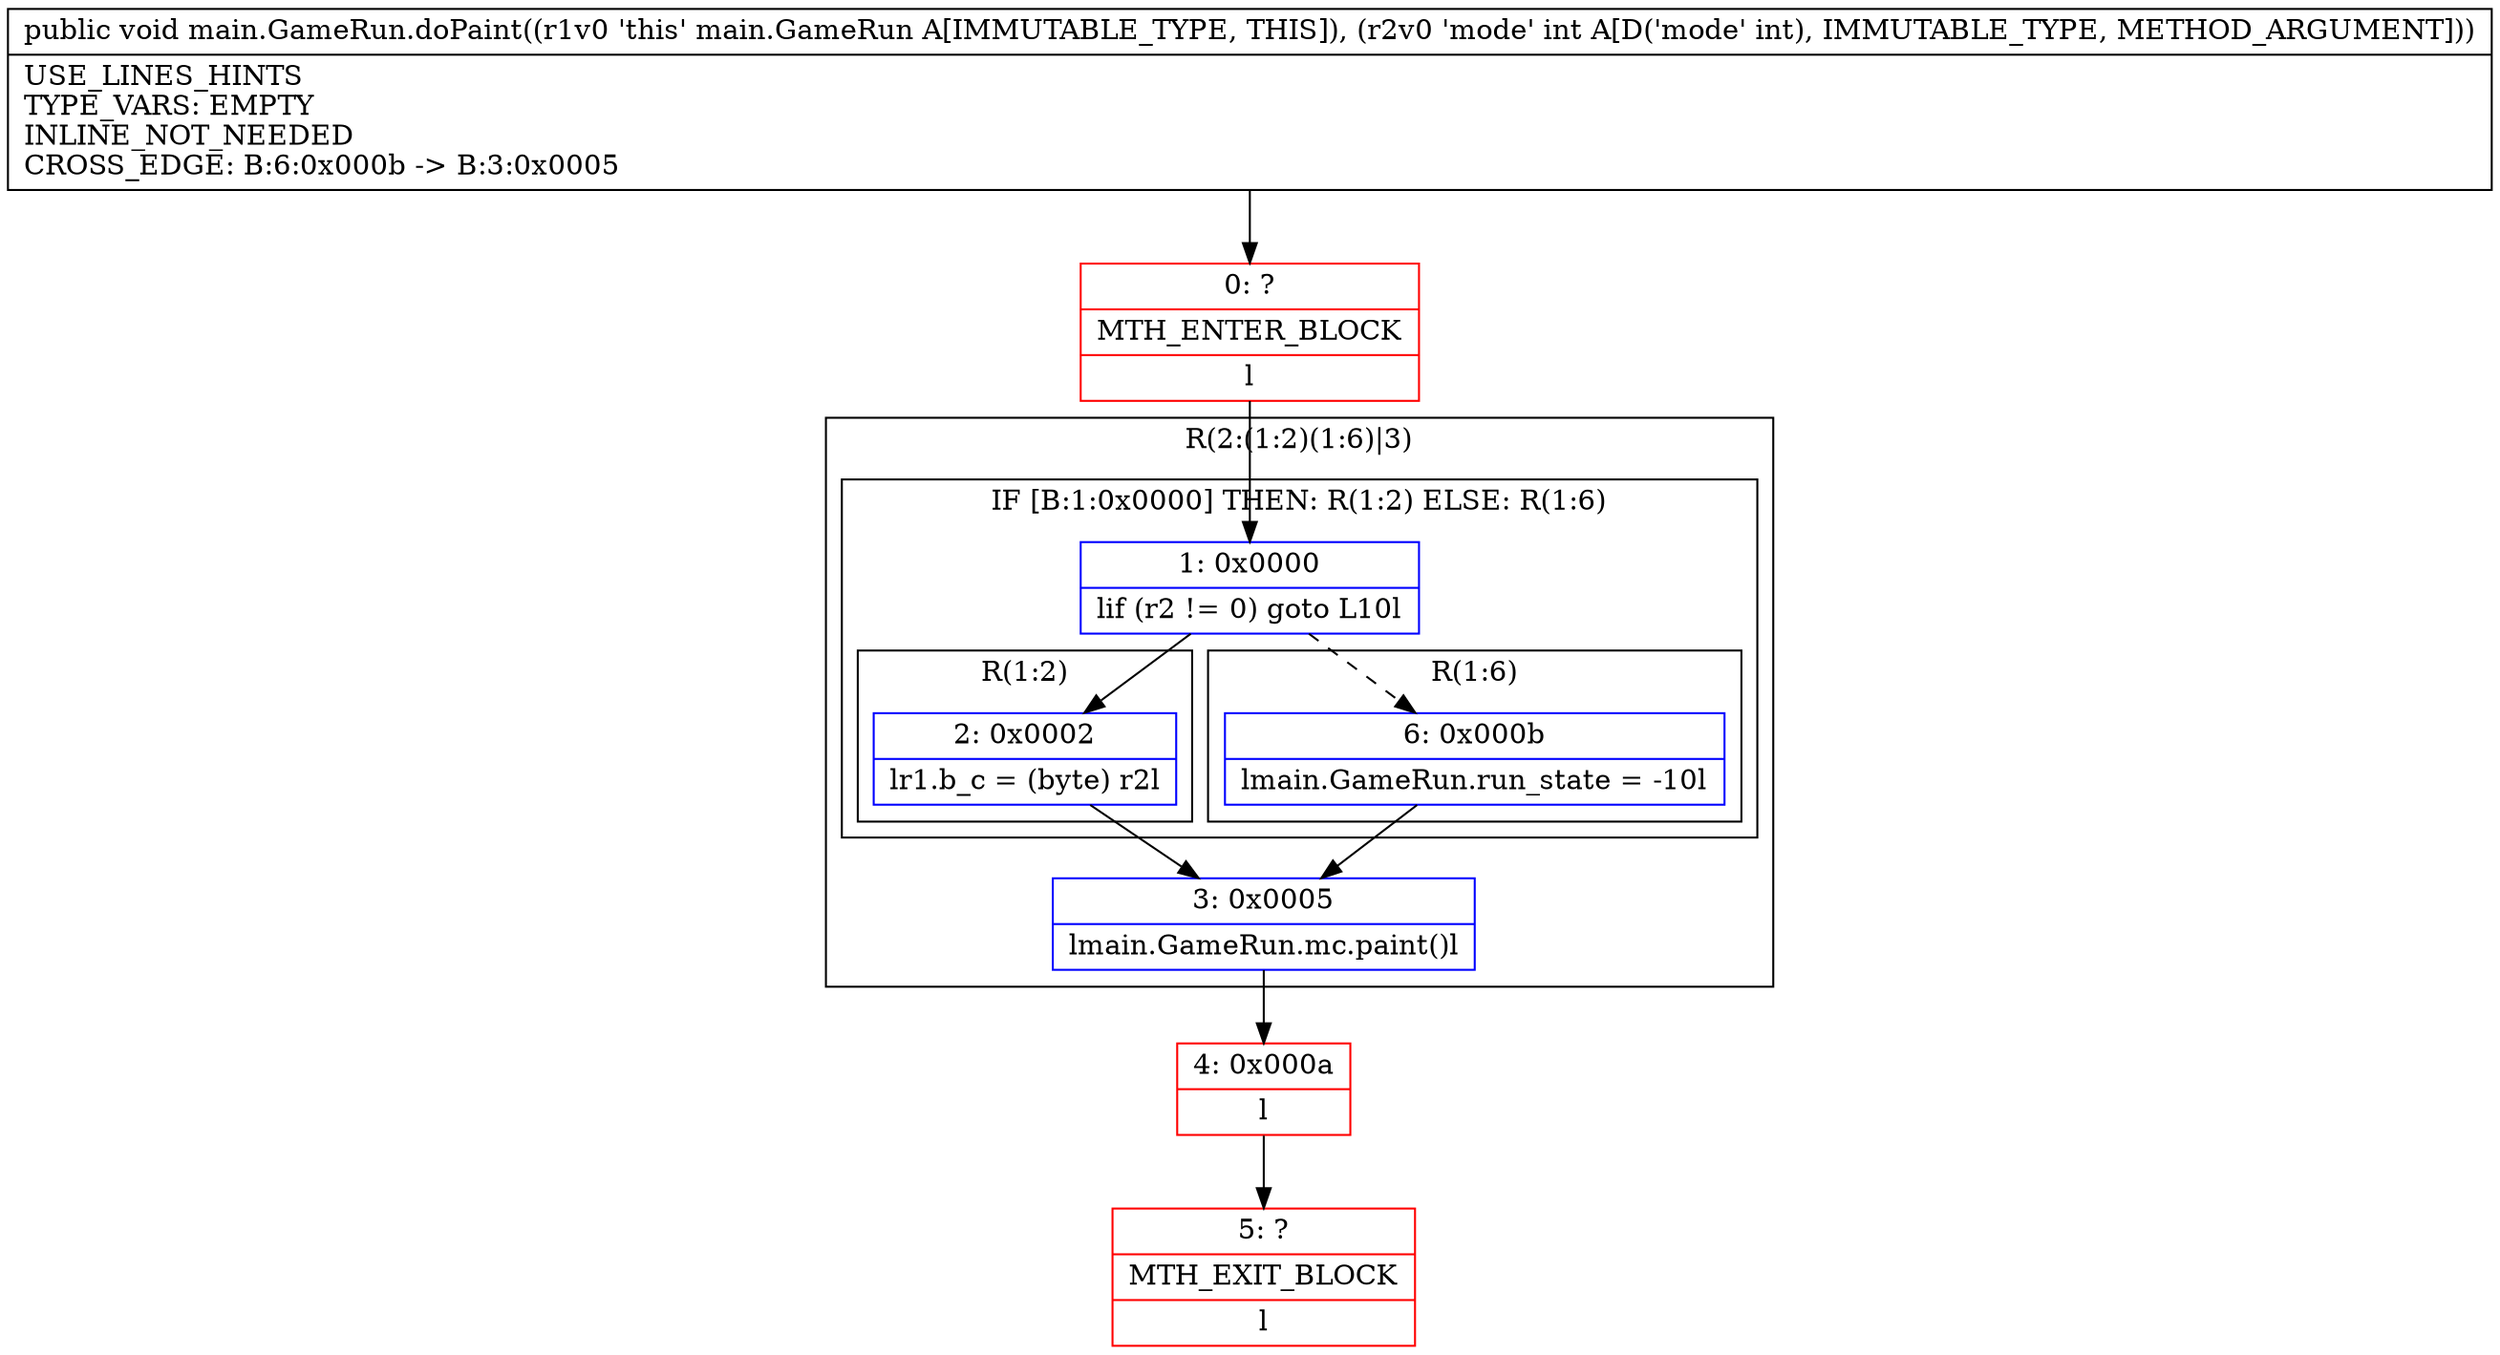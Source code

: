 digraph "CFG formain.GameRun.doPaint(I)V" {
subgraph cluster_Region_191421620 {
label = "R(2:(1:2)(1:6)|3)";
node [shape=record,color=blue];
subgraph cluster_IfRegion_1908778906 {
label = "IF [B:1:0x0000] THEN: R(1:2) ELSE: R(1:6)";
node [shape=record,color=blue];
Node_1 [shape=record,label="{1\:\ 0x0000|lif (r2 != 0) goto L10l}"];
subgraph cluster_Region_619137146 {
label = "R(1:2)";
node [shape=record,color=blue];
Node_2 [shape=record,label="{2\:\ 0x0002|lr1.b_c = (byte) r2l}"];
}
subgraph cluster_Region_302840974 {
label = "R(1:6)";
node [shape=record,color=blue];
Node_6 [shape=record,label="{6\:\ 0x000b|lmain.GameRun.run_state = \-10l}"];
}
}
Node_3 [shape=record,label="{3\:\ 0x0005|lmain.GameRun.mc.paint()l}"];
}
Node_0 [shape=record,color=red,label="{0\:\ ?|MTH_ENTER_BLOCK\l|l}"];
Node_4 [shape=record,color=red,label="{4\:\ 0x000a|l}"];
Node_5 [shape=record,color=red,label="{5\:\ ?|MTH_EXIT_BLOCK\l|l}"];
MethodNode[shape=record,label="{public void main.GameRun.doPaint((r1v0 'this' main.GameRun A[IMMUTABLE_TYPE, THIS]), (r2v0 'mode' int A[D('mode' int), IMMUTABLE_TYPE, METHOD_ARGUMENT]))  | USE_LINES_HINTS\lTYPE_VARS: EMPTY\lINLINE_NOT_NEEDED\lCROSS_EDGE: B:6:0x000b \-\> B:3:0x0005\l}"];
MethodNode -> Node_0;
Node_1 -> Node_2;
Node_1 -> Node_6[style=dashed];
Node_2 -> Node_3;
Node_6 -> Node_3;
Node_3 -> Node_4;
Node_0 -> Node_1;
Node_4 -> Node_5;
}


